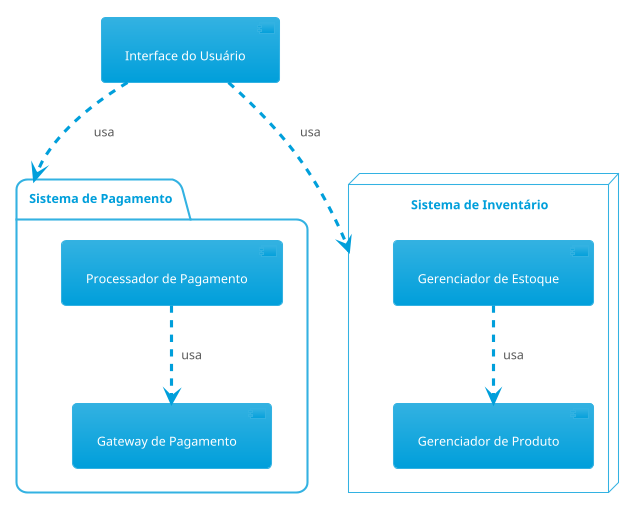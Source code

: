 @startuml SistemaPagamento
!theme bluegray
package "Sistema de Pagamento" {
    [Processador de Pagamento]
    [Gateway de Pagamento]
}

node "Sistema de Inventário" {
    [Gerenciador de Estoque]
    [Gerenciador de Produto]
}

[Interface do Usuário]

[Processador de Pagamento] ..> [Gateway de Pagamento] : usa
[Gerenciador de Estoque] ..> [Gerenciador de Produto] : usa
[Interface do Usuário] ..> [Sistema de Pagamento] : usa
[Interface do Usuário] ..> [Sistema de Inventário] : usa
@enduml